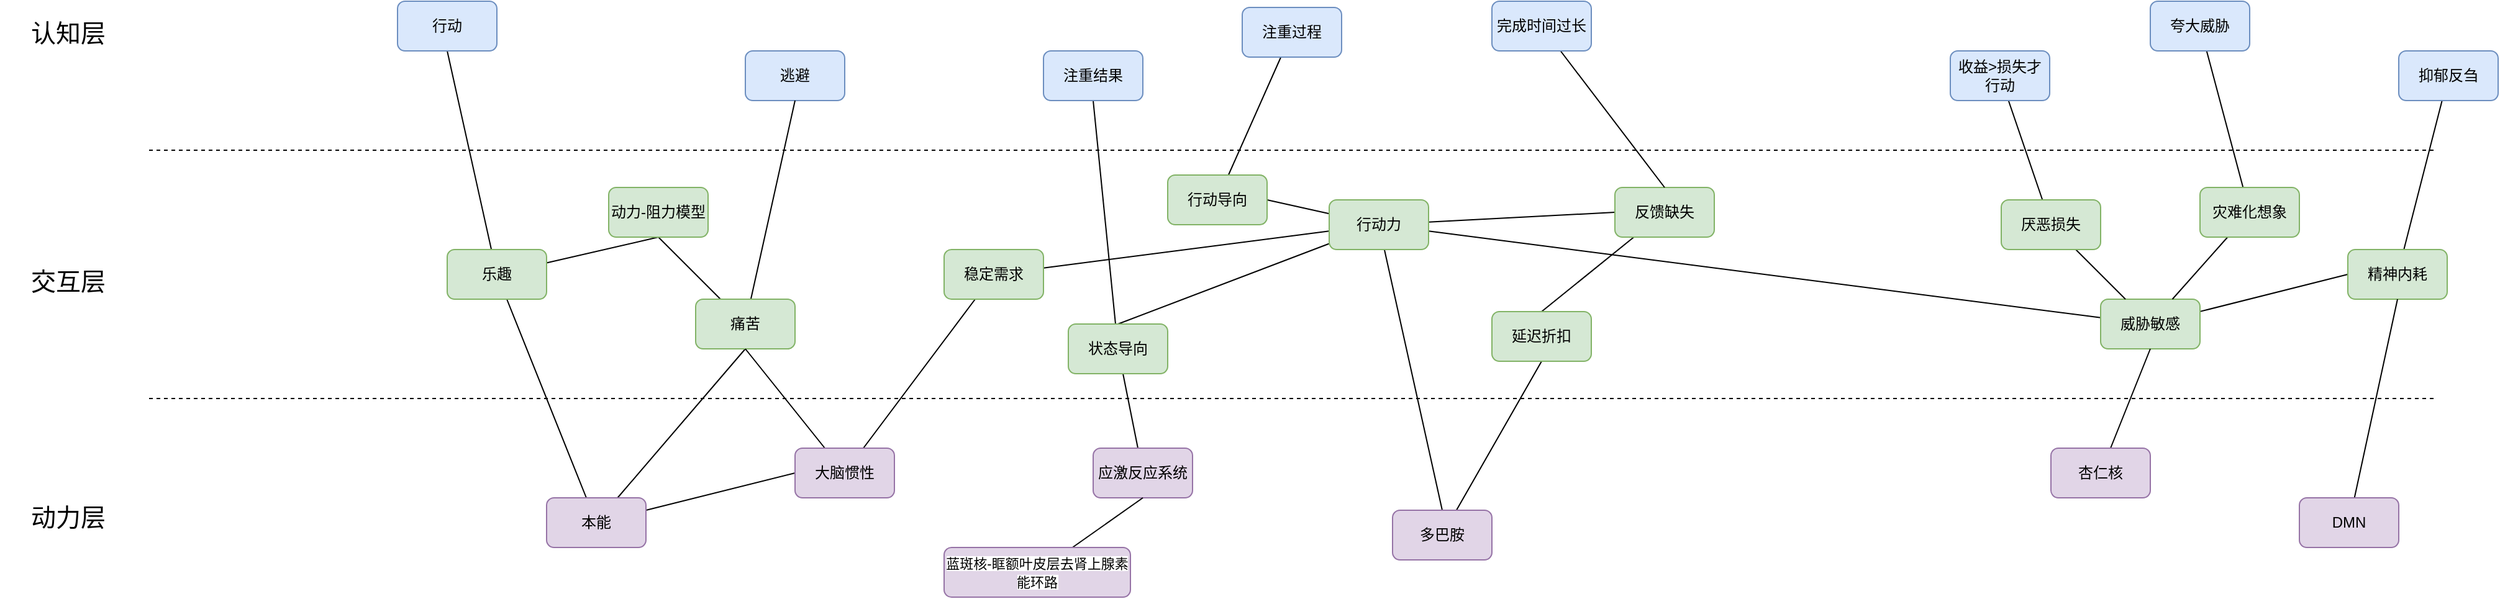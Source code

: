 <mxfile version="24.2.2" type="github">
  <diagram name="第 1 页" id="tGTgp1nKzVxw7qXGd1Ld">
    <mxGraphModel dx="1323" dy="680" grid="1" gridSize="10" guides="1" tooltips="1" connect="1" arrows="1" fold="1" page="1" pageScale="1" pageWidth="827" pageHeight="1169" math="0" shadow="0">
      <root>
        <mxCell id="0" />
        <mxCell id="1" parent="0" />
        <mxCell id="C8A1NjFPJJEGyY9x_STc-1" value="认知层" style="text;html=1;strokeColor=none;fillColor=none;align=center;verticalAlign=middle;whiteSpace=wrap;rounded=0;fontSize=20;" vertex="1" parent="1">
          <mxGeometry x="40" y="330" width="110" height="30" as="geometry" />
        </mxCell>
        <mxCell id="C8A1NjFPJJEGyY9x_STc-2" value="交互层" style="text;html=1;strokeColor=none;fillColor=none;align=center;verticalAlign=middle;whiteSpace=wrap;rounded=0;fontSize=20;" vertex="1" parent="1">
          <mxGeometry x="40" y="530" width="110" height="30" as="geometry" />
        </mxCell>
        <mxCell id="C8A1NjFPJJEGyY9x_STc-3" value="动力层" style="text;html=1;strokeColor=none;fillColor=none;align=center;verticalAlign=middle;whiteSpace=wrap;rounded=0;fontSize=20;" vertex="1" parent="1">
          <mxGeometry x="40" y="720" width="110" height="30" as="geometry" />
        </mxCell>
        <mxCell id="C8A1NjFPJJEGyY9x_STc-44" style="rounded=0;orthogonalLoop=1;jettySize=auto;html=1;endArrow=none;endFill=0;" edge="1" parent="1" source="C8A1NjFPJJEGyY9x_STc-13" target="C8A1NjFPJJEGyY9x_STc-31">
          <mxGeometry relative="1" as="geometry" />
        </mxCell>
        <mxCell id="C8A1NjFPJJEGyY9x_STc-48" style="edgeStyle=none;rounded=0;orthogonalLoop=1;jettySize=auto;html=1;entryX=0.5;entryY=1;entryDx=0;entryDy=0;strokeColor=default;align=center;verticalAlign=middle;fontFamily=Helvetica;fontSize=11;fontColor=default;labelBackgroundColor=default;endArrow=none;endFill=0;" edge="1" parent="1" source="C8A1NjFPJJEGyY9x_STc-13" target="C8A1NjFPJJEGyY9x_STc-47">
          <mxGeometry relative="1" as="geometry" />
        </mxCell>
        <mxCell id="C8A1NjFPJJEGyY9x_STc-53" style="edgeStyle=none;rounded=0;orthogonalLoop=1;jettySize=auto;html=1;entryX=0;entryY=0.5;entryDx=0;entryDy=0;strokeColor=default;align=center;verticalAlign=middle;fontFamily=Helvetica;fontSize=11;fontColor=default;labelBackgroundColor=default;endArrow=none;endFill=0;" edge="1" parent="1" source="C8A1NjFPJJEGyY9x_STc-13" target="C8A1NjFPJJEGyY9x_STc-52">
          <mxGeometry relative="1" as="geometry" />
        </mxCell>
        <mxCell id="C8A1NjFPJJEGyY9x_STc-13" value="本能" style="rounded=1;whiteSpace=wrap;html=1;fillColor=#e1d5e7;strokeColor=#9673a6;" vertex="1" parent="1">
          <mxGeometry x="480" y="720" width="80" height="40" as="geometry" />
        </mxCell>
        <mxCell id="C8A1NjFPJJEGyY9x_STc-50" style="edgeStyle=none;rounded=0;orthogonalLoop=1;jettySize=auto;html=1;entryX=0.5;entryY=1;entryDx=0;entryDy=0;strokeColor=default;align=center;verticalAlign=middle;fontFamily=Helvetica;fontSize=11;fontColor=default;labelBackgroundColor=default;endArrow=none;endFill=0;" edge="1" parent="1" source="C8A1NjFPJJEGyY9x_STc-31" target="C8A1NjFPJJEGyY9x_STc-40">
          <mxGeometry relative="1" as="geometry" />
        </mxCell>
        <mxCell id="C8A1NjFPJJEGyY9x_STc-56" style="edgeStyle=none;rounded=0;orthogonalLoop=1;jettySize=auto;html=1;entryX=0.5;entryY=1;entryDx=0;entryDy=0;strokeColor=default;align=center;verticalAlign=middle;fontFamily=Helvetica;fontSize=11;fontColor=default;labelBackgroundColor=default;endArrow=none;endFill=0;" edge="1" parent="1" source="C8A1NjFPJJEGyY9x_STc-31" target="C8A1NjFPJJEGyY9x_STc-55">
          <mxGeometry relative="1" as="geometry" />
        </mxCell>
        <mxCell id="C8A1NjFPJJEGyY9x_STc-31" value="乐趣" style="rounded=1;whiteSpace=wrap;html=1;fillColor=#d5e8d4;strokeColor=#82b366;" vertex="1" parent="1">
          <mxGeometry x="400" y="520" width="80" height="40" as="geometry" />
        </mxCell>
        <mxCell id="C8A1NjFPJJEGyY9x_STc-33" value="逃避" style="rounded=1;whiteSpace=wrap;html=1;fillColor=#dae8fc;strokeColor=#6c8ebf;" vertex="1" parent="1">
          <mxGeometry x="640" y="360" width="80" height="40" as="geometry" />
        </mxCell>
        <mxCell id="C8A1NjFPJJEGyY9x_STc-40" value="行动" style="rounded=1;whiteSpace=wrap;html=1;fillColor=#dae8fc;strokeColor=#6c8ebf;" vertex="1" parent="1">
          <mxGeometry x="360" y="320" width="80" height="40" as="geometry" />
        </mxCell>
        <mxCell id="C8A1NjFPJJEGyY9x_STc-41" value="" style="endArrow=none;dashed=1;html=1;rounded=0;" edge="1" parent="1">
          <mxGeometry width="50" height="50" relative="1" as="geometry">
            <mxPoint x="160" y="440" as="sourcePoint" />
            <mxPoint x="2000" y="440" as="targetPoint" />
          </mxGeometry>
        </mxCell>
        <mxCell id="C8A1NjFPJJEGyY9x_STc-42" value="" style="endArrow=none;dashed=1;html=1;rounded=0;" edge="1" parent="1">
          <mxGeometry width="50" height="50" relative="1" as="geometry">
            <mxPoint x="160" y="640" as="sourcePoint" />
            <mxPoint x="2000" y="640" as="targetPoint" />
          </mxGeometry>
        </mxCell>
        <mxCell id="C8A1NjFPJJEGyY9x_STc-49" style="edgeStyle=none;rounded=0;orthogonalLoop=1;jettySize=auto;html=1;entryX=0.5;entryY=1;entryDx=0;entryDy=0;strokeColor=default;align=center;verticalAlign=middle;fontFamily=Helvetica;fontSize=11;fontColor=default;labelBackgroundColor=default;endArrow=none;endFill=0;" edge="1" parent="1" source="C8A1NjFPJJEGyY9x_STc-47" target="C8A1NjFPJJEGyY9x_STc-33">
          <mxGeometry relative="1" as="geometry" />
        </mxCell>
        <mxCell id="C8A1NjFPJJEGyY9x_STc-57" style="edgeStyle=none;rounded=0;orthogonalLoop=1;jettySize=auto;html=1;entryX=0.5;entryY=1;entryDx=0;entryDy=0;strokeColor=default;align=center;verticalAlign=middle;fontFamily=Helvetica;fontSize=11;fontColor=default;labelBackgroundColor=default;endArrow=none;endFill=0;" edge="1" parent="1" source="C8A1NjFPJJEGyY9x_STc-47" target="C8A1NjFPJJEGyY9x_STc-55">
          <mxGeometry relative="1" as="geometry" />
        </mxCell>
        <mxCell id="C8A1NjFPJJEGyY9x_STc-47" value="痛苦" style="rounded=1;whiteSpace=wrap;html=1;fillColor=#d5e8d4;strokeColor=#82b366;" vertex="1" parent="1">
          <mxGeometry x="600" y="560" width="80" height="40" as="geometry" />
        </mxCell>
        <mxCell id="C8A1NjFPJJEGyY9x_STc-54" style="edgeStyle=none;rounded=0;orthogonalLoop=1;jettySize=auto;html=1;entryX=0.5;entryY=1;entryDx=0;entryDy=0;strokeColor=default;align=center;verticalAlign=middle;fontFamily=Helvetica;fontSize=11;fontColor=default;labelBackgroundColor=default;endArrow=none;endFill=0;" edge="1" parent="1" source="C8A1NjFPJJEGyY9x_STc-52" target="C8A1NjFPJJEGyY9x_STc-47">
          <mxGeometry relative="1" as="geometry" />
        </mxCell>
        <mxCell id="C8A1NjFPJJEGyY9x_STc-63" style="edgeStyle=none;rounded=0;orthogonalLoop=1;jettySize=auto;html=1;strokeColor=default;align=center;verticalAlign=middle;fontFamily=Helvetica;fontSize=11;fontColor=default;labelBackgroundColor=default;endArrow=none;endFill=0;" edge="1" parent="1" source="C8A1NjFPJJEGyY9x_STc-52" target="C8A1NjFPJJEGyY9x_STc-62">
          <mxGeometry relative="1" as="geometry" />
        </mxCell>
        <mxCell id="C8A1NjFPJJEGyY9x_STc-52" value="大脑惯性" style="rounded=1;whiteSpace=wrap;html=1;fillColor=#e1d5e7;strokeColor=#9673a6;" vertex="1" parent="1">
          <mxGeometry x="680" y="680" width="80" height="40" as="geometry" />
        </mxCell>
        <mxCell id="C8A1NjFPJJEGyY9x_STc-55" value="动力-阻力模型" style="rounded=1;whiteSpace=wrap;html=1;fillColor=#d5e8d4;strokeColor=#82b366;" vertex="1" parent="1">
          <mxGeometry x="530" y="470" width="80" height="40" as="geometry" />
        </mxCell>
        <mxCell id="C8A1NjFPJJEGyY9x_STc-60" style="edgeStyle=none;rounded=0;orthogonalLoop=1;jettySize=auto;html=1;entryX=0.5;entryY=0;entryDx=0;entryDy=0;strokeColor=default;align=center;verticalAlign=middle;fontFamily=Helvetica;fontSize=11;fontColor=default;labelBackgroundColor=default;endArrow=none;endFill=0;" edge="1" parent="1" source="C8A1NjFPJJEGyY9x_STc-58" target="C8A1NjFPJJEGyY9x_STc-59">
          <mxGeometry relative="1" as="geometry" />
        </mxCell>
        <mxCell id="C8A1NjFPJJEGyY9x_STc-64" style="edgeStyle=none;rounded=0;orthogonalLoop=1;jettySize=auto;html=1;strokeColor=default;align=center;verticalAlign=middle;fontFamily=Helvetica;fontSize=11;fontColor=default;labelBackgroundColor=default;endArrow=none;endFill=0;" edge="1" parent="1" source="C8A1NjFPJJEGyY9x_STc-58" target="C8A1NjFPJJEGyY9x_STc-62">
          <mxGeometry relative="1" as="geometry" />
        </mxCell>
        <mxCell id="C8A1NjFPJJEGyY9x_STc-86" style="edgeStyle=none;rounded=0;orthogonalLoop=1;jettySize=auto;html=1;strokeColor=default;align=center;verticalAlign=middle;fontFamily=Helvetica;fontSize=11;fontColor=default;labelBackgroundColor=default;endArrow=none;endFill=0;" edge="1" parent="1" source="C8A1NjFPJJEGyY9x_STc-58" target="C8A1NjFPJJEGyY9x_STc-61">
          <mxGeometry relative="1" as="geometry" />
        </mxCell>
        <mxCell id="C8A1NjFPJJEGyY9x_STc-91" style="edgeStyle=none;rounded=0;orthogonalLoop=1;jettySize=auto;html=1;entryX=0;entryY=0.5;entryDx=0;entryDy=0;strokeColor=default;align=center;verticalAlign=middle;fontFamily=Helvetica;fontSize=11;fontColor=default;labelBackgroundColor=default;endArrow=none;endFill=0;" edge="1" parent="1" source="C8A1NjFPJJEGyY9x_STc-58" target="C8A1NjFPJJEGyY9x_STc-84">
          <mxGeometry relative="1" as="geometry" />
        </mxCell>
        <mxCell id="C8A1NjFPJJEGyY9x_STc-96" style="edgeStyle=none;rounded=0;orthogonalLoop=1;jettySize=auto;html=1;entryX=0.5;entryY=0;entryDx=0;entryDy=0;strokeColor=default;align=center;verticalAlign=middle;fontFamily=Helvetica;fontSize=11;fontColor=default;labelBackgroundColor=default;endArrow=none;endFill=0;" edge="1" parent="1" source="C8A1NjFPJJEGyY9x_STc-58" target="C8A1NjFPJJEGyY9x_STc-95">
          <mxGeometry relative="1" as="geometry" />
        </mxCell>
        <mxCell id="C8A1NjFPJJEGyY9x_STc-102" style="edgeStyle=none;rounded=0;orthogonalLoop=1;jettySize=auto;html=1;entryX=1;entryY=0.5;entryDx=0;entryDy=0;strokeColor=default;align=center;verticalAlign=middle;fontFamily=Helvetica;fontSize=11;fontColor=default;labelBackgroundColor=default;endArrow=none;endFill=0;" edge="1" parent="1" source="C8A1NjFPJJEGyY9x_STc-58" target="C8A1NjFPJJEGyY9x_STc-99">
          <mxGeometry relative="1" as="geometry" />
        </mxCell>
        <mxCell id="C8A1NjFPJJEGyY9x_STc-58" value="行动力" style="rounded=1;whiteSpace=wrap;html=1;fillColor=#d5e8d4;strokeColor=#82b366;" vertex="1" parent="1">
          <mxGeometry x="1110" y="480" width="80" height="40" as="geometry" />
        </mxCell>
        <mxCell id="C8A1NjFPJJEGyY9x_STc-93" style="edgeStyle=none;rounded=0;orthogonalLoop=1;jettySize=auto;html=1;entryX=0.5;entryY=1;entryDx=0;entryDy=0;strokeColor=default;align=center;verticalAlign=middle;fontFamily=Helvetica;fontSize=11;fontColor=default;labelBackgroundColor=default;endArrow=none;endFill=0;" edge="1" parent="1" source="C8A1NjFPJJEGyY9x_STc-59" target="C8A1NjFPJJEGyY9x_STc-89">
          <mxGeometry relative="1" as="geometry" />
        </mxCell>
        <mxCell id="C8A1NjFPJJEGyY9x_STc-59" value="多巴胺" style="rounded=1;whiteSpace=wrap;html=1;fillColor=#e1d5e7;strokeColor=#9673a6;" vertex="1" parent="1">
          <mxGeometry x="1161" y="730" width="80" height="40" as="geometry" />
        </mxCell>
        <mxCell id="C8A1NjFPJJEGyY9x_STc-78" style="edgeStyle=none;rounded=0;orthogonalLoop=1;jettySize=auto;html=1;entryX=0;entryY=0.5;entryDx=0;entryDy=0;strokeColor=default;align=center;verticalAlign=middle;fontFamily=Helvetica;fontSize=11;fontColor=default;labelBackgroundColor=default;endArrow=none;endFill=0;" edge="1" parent="1" source="C8A1NjFPJJEGyY9x_STc-61" target="C8A1NjFPJJEGyY9x_STc-77">
          <mxGeometry relative="1" as="geometry" />
        </mxCell>
        <mxCell id="C8A1NjFPJJEGyY9x_STc-61" value="威胁敏感" style="rounded=1;whiteSpace=wrap;html=1;fillColor=#d5e8d4;strokeColor=#82b366;" vertex="1" parent="1">
          <mxGeometry x="1731" y="560" width="80" height="40" as="geometry" />
        </mxCell>
        <mxCell id="C8A1NjFPJJEGyY9x_STc-62" value="稳定需求" style="rounded=1;whiteSpace=wrap;html=1;fillColor=#d5e8d4;strokeColor=#82b366;" vertex="1" parent="1">
          <mxGeometry x="800" y="520" width="80" height="40" as="geometry" />
        </mxCell>
        <mxCell id="C8A1NjFPJJEGyY9x_STc-67" style="edgeStyle=none;rounded=0;orthogonalLoop=1;jettySize=auto;html=1;entryX=0.5;entryY=1;entryDx=0;entryDy=0;strokeColor=default;align=center;verticalAlign=middle;fontFamily=Helvetica;fontSize=11;fontColor=default;labelBackgroundColor=default;endArrow=none;endFill=0;" edge="1" parent="1" source="C8A1NjFPJJEGyY9x_STc-65" target="C8A1NjFPJJEGyY9x_STc-61">
          <mxGeometry relative="1" as="geometry" />
        </mxCell>
        <mxCell id="C8A1NjFPJJEGyY9x_STc-65" value="杏仁核" style="rounded=1;whiteSpace=wrap;html=1;fillColor=#e1d5e7;strokeColor=#9673a6;" vertex="1" parent="1">
          <mxGeometry x="1691" y="680" width="80" height="40" as="geometry" />
        </mxCell>
        <mxCell id="C8A1NjFPJJEGyY9x_STc-69" style="edgeStyle=none;rounded=0;orthogonalLoop=1;jettySize=auto;html=1;strokeColor=default;align=center;verticalAlign=middle;fontFamily=Helvetica;fontSize=11;fontColor=default;labelBackgroundColor=default;endArrow=none;endFill=0;" edge="1" parent="1" source="C8A1NjFPJJEGyY9x_STc-68" target="C8A1NjFPJJEGyY9x_STc-61">
          <mxGeometry relative="1" as="geometry" />
        </mxCell>
        <mxCell id="C8A1NjFPJJEGyY9x_STc-71" style="edgeStyle=none;rounded=0;orthogonalLoop=1;jettySize=auto;html=1;strokeColor=default;align=center;verticalAlign=middle;fontFamily=Helvetica;fontSize=11;fontColor=default;labelBackgroundColor=default;endArrow=none;endFill=0;" edge="1" parent="1" source="C8A1NjFPJJEGyY9x_STc-68" target="C8A1NjFPJJEGyY9x_STc-70">
          <mxGeometry relative="1" as="geometry" />
        </mxCell>
        <mxCell id="C8A1NjFPJJEGyY9x_STc-68" value="厌恶损失" style="rounded=1;whiteSpace=wrap;html=1;fillColor=#d5e8d4;strokeColor=#82b366;" vertex="1" parent="1">
          <mxGeometry x="1651" y="480" width="80" height="40" as="geometry" />
        </mxCell>
        <mxCell id="C8A1NjFPJJEGyY9x_STc-70" value="收益&amp;gt;损失才行动" style="rounded=1;whiteSpace=wrap;html=1;fillColor=#dae8fc;strokeColor=#6c8ebf;" vertex="1" parent="1">
          <mxGeometry x="1610" y="360" width="80" height="40" as="geometry" />
        </mxCell>
        <mxCell id="C8A1NjFPJJEGyY9x_STc-74" style="edgeStyle=none;rounded=0;orthogonalLoop=1;jettySize=auto;html=1;strokeColor=default;align=center;verticalAlign=middle;fontFamily=Helvetica;fontSize=11;fontColor=default;labelBackgroundColor=default;endArrow=none;endFill=0;" edge="1" parent="1" source="C8A1NjFPJJEGyY9x_STc-72" target="C8A1NjFPJJEGyY9x_STc-73">
          <mxGeometry relative="1" as="geometry" />
        </mxCell>
        <mxCell id="C8A1NjFPJJEGyY9x_STc-75" style="edgeStyle=none;rounded=0;orthogonalLoop=1;jettySize=auto;html=1;strokeColor=default;align=center;verticalAlign=middle;fontFamily=Helvetica;fontSize=11;fontColor=default;labelBackgroundColor=default;endArrow=none;endFill=0;" edge="1" parent="1" source="C8A1NjFPJJEGyY9x_STc-72" target="C8A1NjFPJJEGyY9x_STc-61">
          <mxGeometry relative="1" as="geometry" />
        </mxCell>
        <mxCell id="C8A1NjFPJJEGyY9x_STc-72" value="灾难化想象" style="rounded=1;whiteSpace=wrap;html=1;fillColor=#d5e8d4;strokeColor=#82b366;" vertex="1" parent="1">
          <mxGeometry x="1811" y="470" width="80" height="40" as="geometry" />
        </mxCell>
        <mxCell id="C8A1NjFPJJEGyY9x_STc-73" value="夸大威胁" style="rounded=1;whiteSpace=wrap;html=1;fillColor=#dae8fc;strokeColor=#6c8ebf;" vertex="1" parent="1">
          <mxGeometry x="1771" y="320" width="80" height="40" as="geometry" />
        </mxCell>
        <mxCell id="C8A1NjFPJJEGyY9x_STc-83" style="edgeStyle=none;rounded=0;orthogonalLoop=1;jettySize=auto;html=1;strokeColor=default;align=center;verticalAlign=middle;fontFamily=Helvetica;fontSize=11;fontColor=default;labelBackgroundColor=default;endArrow=none;endFill=0;" edge="1" parent="1" source="C8A1NjFPJJEGyY9x_STc-77" target="C8A1NjFPJJEGyY9x_STc-82">
          <mxGeometry relative="1" as="geometry" />
        </mxCell>
        <mxCell id="C8A1NjFPJJEGyY9x_STc-77" value="精神内耗" style="rounded=1;whiteSpace=wrap;html=1;fillColor=#d5e8d4;strokeColor=#82b366;" vertex="1" parent="1">
          <mxGeometry x="1930" y="520" width="80" height="40" as="geometry" />
        </mxCell>
        <mxCell id="C8A1NjFPJJEGyY9x_STc-81" style="edgeStyle=none;rounded=0;orthogonalLoop=1;jettySize=auto;html=1;entryX=0.5;entryY=1;entryDx=0;entryDy=0;strokeColor=default;align=center;verticalAlign=middle;fontFamily=Helvetica;fontSize=11;fontColor=default;labelBackgroundColor=default;endArrow=none;endFill=0;" edge="1" parent="1" source="C8A1NjFPJJEGyY9x_STc-80" target="C8A1NjFPJJEGyY9x_STc-77">
          <mxGeometry relative="1" as="geometry" />
        </mxCell>
        <mxCell id="C8A1NjFPJJEGyY9x_STc-80" value="DMN" style="rounded=1;whiteSpace=wrap;html=1;fillColor=#e1d5e7;strokeColor=#9673a6;" vertex="1" parent="1">
          <mxGeometry x="1891" y="720" width="80" height="40" as="geometry" />
        </mxCell>
        <mxCell id="C8A1NjFPJJEGyY9x_STc-82" value="抑郁反刍" style="rounded=1;whiteSpace=wrap;html=1;fillColor=#dae8fc;strokeColor=#6c8ebf;" vertex="1" parent="1">
          <mxGeometry x="1971" y="360" width="80" height="40" as="geometry" />
        </mxCell>
        <mxCell id="C8A1NjFPJJEGyY9x_STc-92" style="edgeStyle=none;rounded=0;orthogonalLoop=1;jettySize=auto;html=1;entryX=0.5;entryY=0;entryDx=0;entryDy=0;strokeColor=default;align=center;verticalAlign=middle;fontFamily=Helvetica;fontSize=11;fontColor=default;labelBackgroundColor=default;endArrow=none;endFill=0;" edge="1" parent="1" source="C8A1NjFPJJEGyY9x_STc-84" target="C8A1NjFPJJEGyY9x_STc-89">
          <mxGeometry relative="1" as="geometry" />
        </mxCell>
        <mxCell id="C8A1NjFPJJEGyY9x_STc-84" value="反馈缺失" style="rounded=1;whiteSpace=wrap;html=1;fillColor=#d5e8d4;strokeColor=#82b366;" vertex="1" parent="1">
          <mxGeometry x="1340" y="470" width="80" height="40" as="geometry" />
        </mxCell>
        <mxCell id="C8A1NjFPJJEGyY9x_STc-94" style="edgeStyle=none;rounded=0;orthogonalLoop=1;jettySize=auto;html=1;entryX=0.5;entryY=0;entryDx=0;entryDy=0;strokeColor=default;align=center;verticalAlign=middle;fontFamily=Helvetica;fontSize=11;fontColor=default;labelBackgroundColor=default;endArrow=none;endFill=0;" edge="1" parent="1" source="C8A1NjFPJJEGyY9x_STc-87" target="C8A1NjFPJJEGyY9x_STc-84">
          <mxGeometry relative="1" as="geometry" />
        </mxCell>
        <mxCell id="C8A1NjFPJJEGyY9x_STc-87" value="完成时间过长" style="rounded=1;whiteSpace=wrap;html=1;fillColor=#dae8fc;strokeColor=#6c8ebf;" vertex="1" parent="1">
          <mxGeometry x="1241" y="320" width="80" height="40" as="geometry" />
        </mxCell>
        <mxCell id="C8A1NjFPJJEGyY9x_STc-89" value="延迟折扣" style="rounded=1;whiteSpace=wrap;html=1;fillColor=#d5e8d4;strokeColor=#82b366;" vertex="1" parent="1">
          <mxGeometry x="1241" y="570" width="80" height="40" as="geometry" />
        </mxCell>
        <mxCell id="C8A1NjFPJJEGyY9x_STc-98" style="edgeStyle=none;rounded=0;orthogonalLoop=1;jettySize=auto;html=1;entryX=0.5;entryY=1;entryDx=0;entryDy=0;strokeColor=default;align=center;verticalAlign=middle;fontFamily=Helvetica;fontSize=11;fontColor=default;labelBackgroundColor=default;endArrow=none;endFill=0;" edge="1" parent="1" source="C8A1NjFPJJEGyY9x_STc-95" target="C8A1NjFPJJEGyY9x_STc-97">
          <mxGeometry relative="1" as="geometry" />
        </mxCell>
        <mxCell id="C8A1NjFPJJEGyY9x_STc-104" style="edgeStyle=none;rounded=0;orthogonalLoop=1;jettySize=auto;html=1;strokeColor=default;align=center;verticalAlign=middle;fontFamily=Helvetica;fontSize=11;fontColor=default;labelBackgroundColor=default;endArrow=none;endFill=0;" edge="1" parent="1" source="C8A1NjFPJJEGyY9x_STc-95" target="C8A1NjFPJJEGyY9x_STc-103">
          <mxGeometry relative="1" as="geometry" />
        </mxCell>
        <mxCell id="C8A1NjFPJJEGyY9x_STc-95" value="状态导向" style="rounded=1;whiteSpace=wrap;html=1;fillColor=#d5e8d4;strokeColor=#82b366;" vertex="1" parent="1">
          <mxGeometry x="900" y="580" width="80" height="40" as="geometry" />
        </mxCell>
        <mxCell id="C8A1NjFPJJEGyY9x_STc-97" value="注重结果" style="rounded=1;whiteSpace=wrap;html=1;fillColor=#dae8fc;strokeColor=#6c8ebf;" vertex="1" parent="1">
          <mxGeometry x="880" y="360" width="80" height="40" as="geometry" />
        </mxCell>
        <mxCell id="C8A1NjFPJJEGyY9x_STc-101" style="edgeStyle=none;rounded=0;orthogonalLoop=1;jettySize=auto;html=1;strokeColor=default;align=center;verticalAlign=middle;fontFamily=Helvetica;fontSize=11;fontColor=default;labelBackgroundColor=default;endArrow=none;endFill=0;" edge="1" parent="1" source="C8A1NjFPJJEGyY9x_STc-99" target="C8A1NjFPJJEGyY9x_STc-100">
          <mxGeometry relative="1" as="geometry" />
        </mxCell>
        <mxCell id="C8A1NjFPJJEGyY9x_STc-99" value="行动导向" style="rounded=1;whiteSpace=wrap;html=1;fillColor=#d5e8d4;strokeColor=#82b366;" vertex="1" parent="1">
          <mxGeometry x="980" y="460" width="80" height="40" as="geometry" />
        </mxCell>
        <mxCell id="C8A1NjFPJJEGyY9x_STc-100" value="注重过程" style="rounded=1;whiteSpace=wrap;html=1;fillColor=#dae8fc;strokeColor=#6c8ebf;" vertex="1" parent="1">
          <mxGeometry x="1040" y="325" width="80" height="40" as="geometry" />
        </mxCell>
        <mxCell id="C8A1NjFPJJEGyY9x_STc-103" value="应激反应系统" style="rounded=1;whiteSpace=wrap;html=1;fillColor=#e1d5e7;strokeColor=#9673a6;" vertex="1" parent="1">
          <mxGeometry x="920" y="680" width="80" height="40" as="geometry" />
        </mxCell>
        <mxCell id="C8A1NjFPJJEGyY9x_STc-107" style="edgeStyle=none;rounded=0;orthogonalLoop=1;jettySize=auto;html=1;entryX=0.5;entryY=1;entryDx=0;entryDy=0;strokeColor=default;align=center;verticalAlign=middle;fontFamily=Helvetica;fontSize=11;fontColor=default;labelBackgroundColor=default;endArrow=none;endFill=0;" edge="1" parent="1" source="C8A1NjFPJJEGyY9x_STc-106" target="C8A1NjFPJJEGyY9x_STc-103">
          <mxGeometry relative="1" as="geometry" />
        </mxCell>
        <mxCell id="C8A1NjFPJJEGyY9x_STc-106" value="&lt;span style=&quot;font-size: 11px; text-align: left; background-color: rgb(255, 255, 255);&quot;&gt;蓝斑核-眶额叶皮层去肾上腺素能环路&lt;/span&gt;" style="rounded=1;whiteSpace=wrap;html=1;fillColor=#e1d5e7;strokeColor=#9673a6;" vertex="1" parent="1">
          <mxGeometry x="800" y="760" width="150" height="40" as="geometry" />
        </mxCell>
      </root>
    </mxGraphModel>
  </diagram>
</mxfile>
